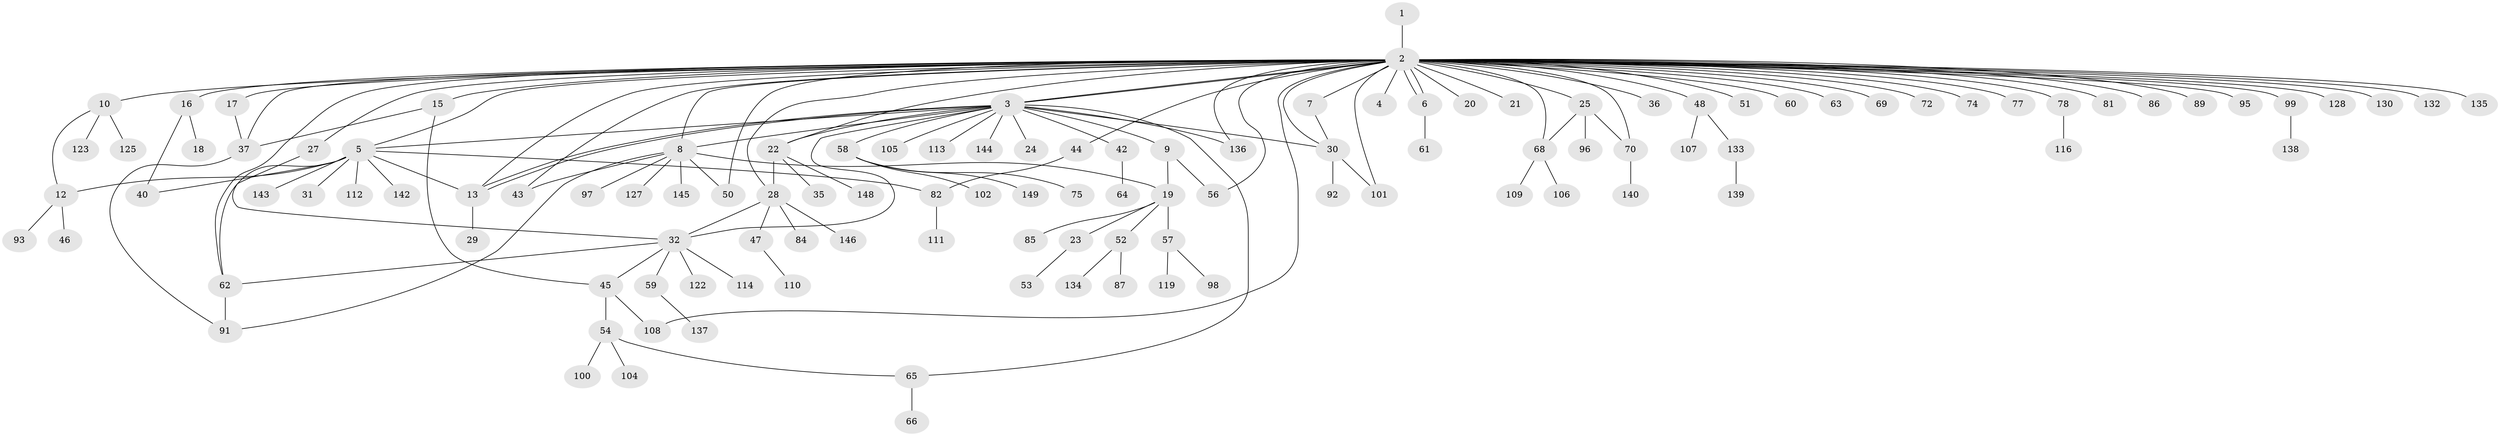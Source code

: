 // original degree distribution, {1: 0.5704697986577181, 46: 0.006711409395973154, 19: 0.006711409395973154, 10: 0.006711409395973154, 4: 0.0738255033557047, 3: 0.10067114093959731, 6: 0.020134228187919462, 5: 0.06711409395973154, 13: 0.006711409395973154, 2: 0.14093959731543623}
// Generated by graph-tools (version 1.1) at 2025/41/03/06/25 10:41:45]
// undirected, 117 vertices, 149 edges
graph export_dot {
graph [start="1"]
  node [color=gray90,style=filled];
  1;
  2 [super="+14"];
  3 [super="+88"];
  4;
  5 [super="+76"];
  6 [super="+11"];
  7 [super="+38"];
  8 [super="+124"];
  9 [super="+147"];
  10;
  12 [super="+55"];
  13 [super="+49"];
  15;
  16 [super="+26"];
  17;
  18;
  19 [super="+34"];
  20;
  21;
  22;
  23;
  24;
  25 [super="+103"];
  27;
  28 [super="+39"];
  29;
  30 [super="+126"];
  31;
  32 [super="+33"];
  35;
  36;
  37 [super="+118"];
  40 [super="+41"];
  42;
  43 [super="+80"];
  44 [super="+90"];
  45 [super="+67"];
  46;
  47;
  48 [super="+83"];
  50 [super="+141"];
  51 [super="+71"];
  52;
  53;
  54 [super="+94"];
  56;
  57 [super="+79"];
  58 [super="+129"];
  59;
  60;
  61;
  62 [super="+121"];
  63;
  64;
  65;
  66;
  68 [super="+73"];
  69;
  70;
  72;
  74;
  75;
  77;
  78;
  81;
  82 [super="+115"];
  84;
  85;
  86;
  87;
  89;
  91;
  92;
  93;
  95;
  96;
  97;
  98;
  99;
  100;
  101 [super="+117"];
  102;
  104;
  105;
  106;
  107;
  108 [super="+120"];
  109;
  110;
  111;
  112;
  113;
  114;
  116;
  119;
  122;
  123;
  125 [super="+131"];
  127;
  128;
  130;
  132;
  133;
  134;
  135;
  136;
  137;
  138;
  139;
  140;
  142;
  143;
  144;
  145;
  146;
  148;
  149;
  1 -- 2;
  2 -- 3 [weight=3];
  2 -- 3;
  2 -- 4;
  2 -- 5;
  2 -- 6;
  2 -- 6;
  2 -- 7;
  2 -- 8;
  2 -- 10;
  2 -- 13;
  2 -- 15;
  2 -- 16;
  2 -- 17;
  2 -- 20;
  2 -- 22;
  2 -- 25;
  2 -- 30;
  2 -- 36;
  2 -- 37;
  2 -- 44;
  2 -- 48;
  2 -- 51;
  2 -- 56;
  2 -- 60;
  2 -- 68;
  2 -- 69;
  2 -- 72;
  2 -- 74;
  2 -- 78;
  2 -- 81;
  2 -- 86;
  2 -- 89;
  2 -- 99;
  2 -- 101 [weight=2];
  2 -- 108;
  2 -- 128;
  2 -- 130 [weight=2];
  2 -- 132;
  2 -- 135;
  2 -- 136;
  2 -- 70;
  2 -- 77;
  2 -- 50;
  2 -- 21;
  2 -- 27;
  2 -- 63;
  2 -- 62;
  2 -- 95;
  2 -- 28;
  2 -- 43;
  3 -- 9;
  3 -- 13;
  3 -- 13;
  3 -- 22;
  3 -- 24;
  3 -- 30;
  3 -- 32;
  3 -- 42;
  3 -- 58;
  3 -- 65;
  3 -- 105;
  3 -- 113;
  3 -- 144;
  3 -- 8;
  3 -- 136;
  3 -- 5;
  5 -- 12;
  5 -- 13;
  5 -- 31;
  5 -- 40;
  5 -- 62;
  5 -- 112;
  5 -- 143;
  5 -- 82;
  5 -- 142;
  6 -- 61;
  7 -- 30;
  8 -- 43;
  8 -- 97;
  8 -- 127;
  8 -- 145;
  8 -- 50;
  8 -- 91;
  8 -- 19;
  9 -- 19;
  9 -- 56;
  10 -- 12;
  10 -- 123;
  10 -- 125;
  12 -- 46;
  12 -- 93;
  13 -- 29;
  15 -- 37;
  15 -- 45;
  16 -- 18;
  16 -- 40;
  17 -- 37;
  19 -- 23;
  19 -- 52;
  19 -- 57;
  19 -- 85;
  22 -- 28;
  22 -- 35;
  22 -- 148;
  23 -- 53;
  25 -- 68;
  25 -- 70;
  25 -- 96;
  27 -- 32;
  28 -- 84;
  28 -- 47;
  28 -- 146;
  28 -- 32;
  30 -- 92;
  30 -- 101;
  32 -- 59;
  32 -- 114;
  32 -- 122;
  32 -- 45;
  32 -- 62;
  37 -- 91;
  42 -- 64;
  44 -- 82;
  45 -- 54;
  45 -- 108;
  47 -- 110;
  48 -- 107;
  48 -- 133;
  52 -- 87;
  52 -- 134;
  54 -- 100;
  54 -- 104;
  54 -- 65;
  57 -- 98;
  57 -- 119;
  58 -- 75;
  58 -- 102;
  58 -- 149;
  59 -- 137;
  62 -- 91;
  65 -- 66;
  68 -- 106;
  68 -- 109;
  70 -- 140;
  78 -- 116;
  82 -- 111;
  99 -- 138;
  133 -- 139;
}
